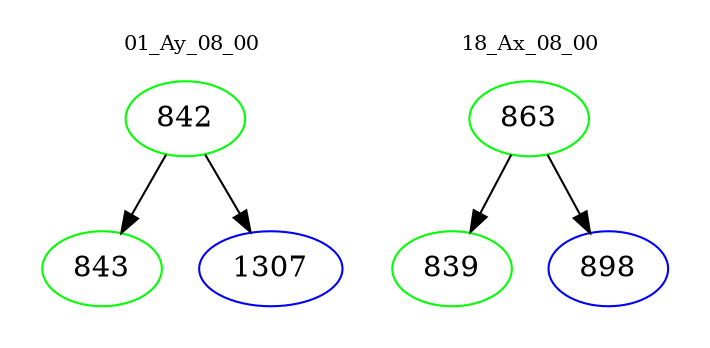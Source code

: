 digraph{
subgraph cluster_0 {
color = white
label = "01_Ay_08_00";
fontsize=10;
T0_842 [label="842", color="green"]
T0_842 -> T0_843 [color="black"]
T0_843 [label="843", color="green"]
T0_842 -> T0_1307 [color="black"]
T0_1307 [label="1307", color="blue"]
}
subgraph cluster_1 {
color = white
label = "18_Ax_08_00";
fontsize=10;
T1_863 [label="863", color="green"]
T1_863 -> T1_839 [color="black"]
T1_839 [label="839", color="green"]
T1_863 -> T1_898 [color="black"]
T1_898 [label="898", color="blue"]
}
}
